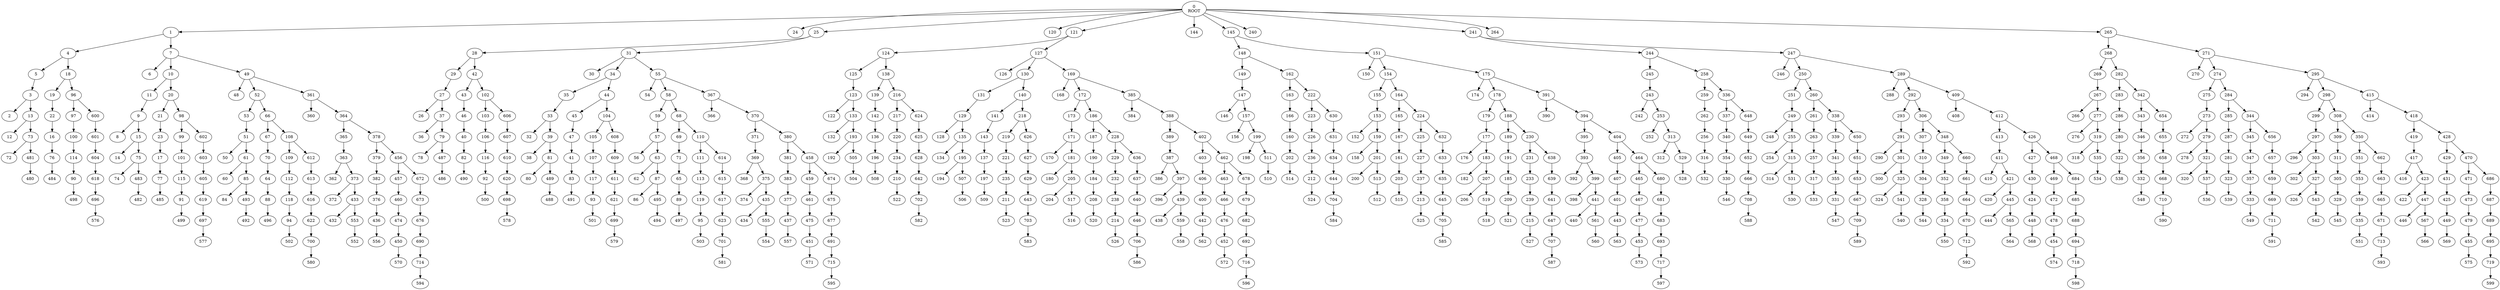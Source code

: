 digraph IST_t5 {
  rankdir=TB;
  0 [label="0\nROOT"];
  0 -> 1;
  3 -> 2;
  5 -> 3;
  1 -> 4;
  4 -> 5;
  7 -> 6;
  1 -> 7;
  9 -> 8;
  11 -> 9;
  7 -> 10;
  10 -> 11;
  13 -> 12;
  3 -> 13;
  15 -> 14;
  9 -> 15;
  22 -> 16;
  23 -> 17;
  4 -> 18;
  18 -> 19;
  10 -> 20;
  20 -> 21;
  19 -> 22;
  21 -> 23;
  0 -> 24;
  0 -> 25;
  27 -> 26;
  29 -> 27;
  25 -> 28;
  28 -> 29;
  31 -> 30;
  25 -> 31;
  33 -> 32;
  35 -> 33;
  31 -> 34;
  34 -> 35;
  37 -> 36;
  27 -> 37;
  39 -> 38;
  33 -> 39;
  46 -> 40;
  47 -> 41;
  28 -> 42;
  42 -> 43;
  34 -> 44;
  44 -> 45;
  43 -> 46;
  45 -> 47;
  49 -> 48;
  7 -> 49;
  51 -> 50;
  53 -> 51;
  49 -> 52;
  52 -> 53;
  55 -> 54;
  31 -> 55;
  57 -> 56;
  59 -> 57;
  55 -> 58;
  58 -> 59;
  61 -> 60;
  51 -> 61;
  63 -> 62;
  57 -> 63;
  70 -> 64;
  71 -> 65;
  52 -> 66;
  66 -> 67;
  58 -> 68;
  68 -> 69;
  67 -> 70;
  69 -> 71;
  73 -> 72;
  13 -> 73;
  75 -> 74;
  15 -> 75;
  16 -> 76;
  17 -> 77;
  79 -> 78;
  37 -> 79;
  81 -> 80;
  39 -> 81;
  40 -> 82;
  41 -> 83;
  85 -> 84;
  61 -> 85;
  87 -> 86;
  63 -> 87;
  64 -> 88;
  65 -> 89;
  114 -> 90;
  115 -> 91;
  116 -> 92;
  117 -> 93;
  118 -> 94;
  119 -> 95;
  18 -> 96;
  96 -> 97;
  20 -> 98;
  98 -> 99;
  97 -> 100;
  99 -> 101;
  42 -> 102;
  102 -> 103;
  44 -> 104;
  104 -> 105;
  103 -> 106;
  105 -> 107;
  66 -> 108;
  108 -> 109;
  68 -> 110;
  110 -> 111;
  109 -> 112;
  111 -> 113;
  100 -> 114;
  101 -> 115;
  106 -> 116;
  107 -> 117;
  112 -> 118;
  113 -> 119;
  0 -> 120;
  0 -> 121;
  123 -> 122;
  125 -> 123;
  121 -> 124;
  124 -> 125;
  127 -> 126;
  121 -> 127;
  129 -> 128;
  131 -> 129;
  127 -> 130;
  130 -> 131;
  133 -> 132;
  123 -> 133;
  135 -> 134;
  129 -> 135;
  142 -> 136;
  143 -> 137;
  124 -> 138;
  138 -> 139;
  130 -> 140;
  140 -> 141;
  139 -> 142;
  141 -> 143;
  0 -> 144;
  0 -> 145;
  147 -> 146;
  149 -> 147;
  145 -> 148;
  148 -> 149;
  151 -> 150;
  145 -> 151;
  153 -> 152;
  155 -> 153;
  151 -> 154;
  154 -> 155;
  157 -> 156;
  147 -> 157;
  159 -> 158;
  153 -> 159;
  166 -> 160;
  167 -> 161;
  148 -> 162;
  162 -> 163;
  154 -> 164;
  164 -> 165;
  163 -> 166;
  165 -> 167;
  169 -> 168;
  127 -> 169;
  171 -> 170;
  173 -> 171;
  169 -> 172;
  172 -> 173;
  175 -> 174;
  151 -> 175;
  177 -> 176;
  179 -> 177;
  175 -> 178;
  178 -> 179;
  181 -> 180;
  171 -> 181;
  183 -> 182;
  177 -> 183;
  190 -> 184;
  191 -> 185;
  172 -> 186;
  186 -> 187;
  178 -> 188;
  188 -> 189;
  187 -> 190;
  189 -> 191;
  193 -> 192;
  133 -> 193;
  195 -> 194;
  135 -> 195;
  136 -> 196;
  137 -> 197;
  199 -> 198;
  157 -> 199;
  201 -> 200;
  159 -> 201;
  160 -> 202;
  161 -> 203;
  205 -> 204;
  181 -> 205;
  207 -> 206;
  183 -> 207;
  184 -> 208;
  185 -> 209;
  234 -> 210;
  235 -> 211;
  236 -> 212;
  237 -> 213;
  238 -> 214;
  239 -> 215;
  138 -> 216;
  216 -> 217;
  140 -> 218;
  218 -> 219;
  217 -> 220;
  219 -> 221;
  162 -> 222;
  222 -> 223;
  164 -> 224;
  224 -> 225;
  223 -> 226;
  225 -> 227;
  186 -> 228;
  228 -> 229;
  188 -> 230;
  230 -> 231;
  229 -> 232;
  231 -> 233;
  220 -> 234;
  221 -> 235;
  226 -> 236;
  227 -> 237;
  232 -> 238;
  233 -> 239;
  0 -> 240;
  0 -> 241;
  243 -> 242;
  245 -> 243;
  241 -> 244;
  244 -> 245;
  247 -> 246;
  241 -> 247;
  249 -> 248;
  251 -> 249;
  247 -> 250;
  250 -> 251;
  253 -> 252;
  243 -> 253;
  255 -> 254;
  249 -> 255;
  262 -> 256;
  263 -> 257;
  244 -> 258;
  258 -> 259;
  250 -> 260;
  260 -> 261;
  259 -> 262;
  261 -> 263;
  0 -> 264;
  0 -> 265;
  267 -> 266;
  269 -> 267;
  265 -> 268;
  268 -> 269;
  271 -> 270;
  265 -> 271;
  273 -> 272;
  275 -> 273;
  271 -> 274;
  274 -> 275;
  277 -> 276;
  267 -> 277;
  279 -> 278;
  273 -> 279;
  286 -> 280;
  287 -> 281;
  268 -> 282;
  282 -> 283;
  274 -> 284;
  284 -> 285;
  283 -> 286;
  285 -> 287;
  289 -> 288;
  247 -> 289;
  291 -> 290;
  293 -> 291;
  289 -> 292;
  292 -> 293;
  295 -> 294;
  271 -> 295;
  297 -> 296;
  299 -> 297;
  295 -> 298;
  298 -> 299;
  301 -> 300;
  291 -> 301;
  303 -> 302;
  297 -> 303;
  310 -> 304;
  311 -> 305;
  292 -> 306;
  306 -> 307;
  298 -> 308;
  308 -> 309;
  307 -> 310;
  309 -> 311;
  313 -> 312;
  253 -> 313;
  315 -> 314;
  255 -> 315;
  256 -> 316;
  257 -> 317;
  319 -> 318;
  277 -> 319;
  321 -> 320;
  279 -> 321;
  280 -> 322;
  281 -> 323;
  325 -> 324;
  301 -> 325;
  327 -> 326;
  303 -> 327;
  304 -> 328;
  305 -> 329;
  354 -> 330;
  355 -> 331;
  356 -> 332;
  357 -> 333;
  358 -> 334;
  359 -> 335;
  258 -> 336;
  336 -> 337;
  260 -> 338;
  338 -> 339;
  337 -> 340;
  339 -> 341;
  282 -> 342;
  342 -> 343;
  284 -> 344;
  344 -> 345;
  343 -> 346;
  345 -> 347;
  306 -> 348;
  348 -> 349;
  308 -> 350;
  350 -> 351;
  349 -> 352;
  351 -> 353;
  340 -> 354;
  341 -> 355;
  346 -> 356;
  347 -> 357;
  352 -> 358;
  353 -> 359;
  361 -> 360;
  49 -> 361;
  363 -> 362;
  365 -> 363;
  361 -> 364;
  364 -> 365;
  367 -> 366;
  55 -> 367;
  369 -> 368;
  371 -> 369;
  367 -> 370;
  370 -> 371;
  373 -> 372;
  363 -> 373;
  375 -> 374;
  369 -> 375;
  382 -> 376;
  383 -> 377;
  364 -> 378;
  378 -> 379;
  370 -> 380;
  380 -> 381;
  379 -> 382;
  381 -> 383;
  385 -> 384;
  169 -> 385;
  387 -> 386;
  389 -> 387;
  385 -> 388;
  388 -> 389;
  391 -> 390;
  175 -> 391;
  393 -> 392;
  395 -> 393;
  391 -> 394;
  394 -> 395;
  397 -> 396;
  387 -> 397;
  399 -> 398;
  393 -> 399;
  406 -> 400;
  407 -> 401;
  388 -> 402;
  402 -> 403;
  394 -> 404;
  404 -> 405;
  403 -> 406;
  405 -> 407;
  409 -> 408;
  289 -> 409;
  411 -> 410;
  413 -> 411;
  409 -> 412;
  412 -> 413;
  415 -> 414;
  295 -> 415;
  417 -> 416;
  419 -> 417;
  415 -> 418;
  418 -> 419;
  421 -> 420;
  411 -> 421;
  423 -> 422;
  417 -> 423;
  430 -> 424;
  431 -> 425;
  412 -> 426;
  426 -> 427;
  418 -> 428;
  428 -> 429;
  427 -> 430;
  429 -> 431;
  433 -> 432;
  373 -> 433;
  435 -> 434;
  375 -> 435;
  376 -> 436;
  377 -> 437;
  439 -> 438;
  397 -> 439;
  441 -> 440;
  399 -> 441;
  400 -> 442;
  401 -> 443;
  445 -> 444;
  421 -> 445;
  447 -> 446;
  423 -> 447;
  424 -> 448;
  425 -> 449;
  474 -> 450;
  475 -> 451;
  476 -> 452;
  477 -> 453;
  478 -> 454;
  479 -> 455;
  378 -> 456;
  456 -> 457;
  380 -> 458;
  458 -> 459;
  457 -> 460;
  459 -> 461;
  402 -> 462;
  462 -> 463;
  404 -> 464;
  464 -> 465;
  463 -> 466;
  465 -> 467;
  426 -> 468;
  468 -> 469;
  428 -> 470;
  470 -> 471;
  469 -> 472;
  471 -> 473;
  460 -> 474;
  461 -> 475;
  466 -> 476;
  467 -> 477;
  472 -> 478;
  473 -> 479;
  481 -> 480;
  73 -> 481;
  483 -> 482;
  75 -> 483;
  76 -> 484;
  77 -> 485;
  487 -> 486;
  79 -> 487;
  489 -> 488;
  81 -> 489;
  82 -> 490;
  83 -> 491;
  493 -> 492;
  85 -> 493;
  495 -> 494;
  87 -> 495;
  88 -> 496;
  89 -> 497;
  90 -> 498;
  91 -> 499;
  92 -> 500;
  93 -> 501;
  94 -> 502;
  95 -> 503;
  505 -> 504;
  193 -> 505;
  507 -> 506;
  195 -> 507;
  196 -> 508;
  197 -> 509;
  511 -> 510;
  199 -> 511;
  513 -> 512;
  201 -> 513;
  202 -> 514;
  203 -> 515;
  517 -> 516;
  205 -> 517;
  519 -> 518;
  207 -> 519;
  208 -> 520;
  209 -> 521;
  210 -> 522;
  211 -> 523;
  212 -> 524;
  213 -> 525;
  214 -> 526;
  215 -> 527;
  529 -> 528;
  313 -> 529;
  531 -> 530;
  315 -> 531;
  316 -> 532;
  317 -> 533;
  535 -> 534;
  319 -> 535;
  537 -> 536;
  321 -> 537;
  322 -> 538;
  323 -> 539;
  541 -> 540;
  325 -> 541;
  543 -> 542;
  327 -> 543;
  328 -> 544;
  329 -> 545;
  330 -> 546;
  331 -> 547;
  332 -> 548;
  333 -> 549;
  334 -> 550;
  335 -> 551;
  553 -> 552;
  433 -> 553;
  555 -> 554;
  435 -> 555;
  436 -> 556;
  437 -> 557;
  559 -> 558;
  439 -> 559;
  561 -> 560;
  441 -> 561;
  442 -> 562;
  443 -> 563;
  565 -> 564;
  445 -> 565;
  567 -> 566;
  447 -> 567;
  448 -> 568;
  449 -> 569;
  450 -> 570;
  451 -> 571;
  452 -> 572;
  453 -> 573;
  454 -> 574;
  455 -> 575;
  696 -> 576;
  697 -> 577;
  698 -> 578;
  699 -> 579;
  700 -> 580;
  701 -> 581;
  702 -> 582;
  703 -> 583;
  704 -> 584;
  705 -> 585;
  706 -> 586;
  707 -> 587;
  708 -> 588;
  709 -> 589;
  710 -> 590;
  711 -> 591;
  712 -> 592;
  713 -> 593;
  714 -> 594;
  715 -> 595;
  716 -> 596;
  717 -> 597;
  718 -> 598;
  719 -> 599;
  96 -> 600;
  600 -> 601;
  98 -> 602;
  602 -> 603;
  601 -> 604;
  603 -> 605;
  102 -> 606;
  606 -> 607;
  104 -> 608;
  608 -> 609;
  607 -> 610;
  609 -> 611;
  108 -> 612;
  612 -> 613;
  110 -> 614;
  614 -> 615;
  613 -> 616;
  615 -> 617;
  604 -> 618;
  605 -> 619;
  610 -> 620;
  611 -> 621;
  616 -> 622;
  617 -> 623;
  216 -> 624;
  624 -> 625;
  218 -> 626;
  626 -> 627;
  625 -> 628;
  627 -> 629;
  222 -> 630;
  630 -> 631;
  224 -> 632;
  632 -> 633;
  631 -> 634;
  633 -> 635;
  228 -> 636;
  636 -> 637;
  230 -> 638;
  638 -> 639;
  637 -> 640;
  639 -> 641;
  628 -> 642;
  629 -> 643;
  634 -> 644;
  635 -> 645;
  640 -> 646;
  641 -> 647;
  336 -> 648;
  648 -> 649;
  338 -> 650;
  650 -> 651;
  649 -> 652;
  651 -> 653;
  342 -> 654;
  654 -> 655;
  344 -> 656;
  656 -> 657;
  655 -> 658;
  657 -> 659;
  348 -> 660;
  660 -> 661;
  350 -> 662;
  662 -> 663;
  661 -> 664;
  663 -> 665;
  652 -> 666;
  653 -> 667;
  658 -> 668;
  659 -> 669;
  664 -> 670;
  665 -> 671;
  456 -> 672;
  672 -> 673;
  458 -> 674;
  674 -> 675;
  673 -> 676;
  675 -> 677;
  462 -> 678;
  678 -> 679;
  464 -> 680;
  680 -> 681;
  679 -> 682;
  681 -> 683;
  468 -> 684;
  684 -> 685;
  470 -> 686;
  686 -> 687;
  685 -> 688;
  687 -> 689;
  676 -> 690;
  677 -> 691;
  682 -> 692;
  683 -> 693;
  688 -> 694;
  689 -> 695;
  618 -> 696;
  619 -> 697;
  620 -> 698;
  621 -> 699;
  622 -> 700;
  623 -> 701;
  642 -> 702;
  643 -> 703;
  644 -> 704;
  645 -> 705;
  646 -> 706;
  647 -> 707;
  666 -> 708;
  667 -> 709;
  668 -> 710;
  669 -> 711;
  670 -> 712;
  671 -> 713;
  690 -> 714;
  691 -> 715;
  692 -> 716;
  693 -> 717;
  694 -> 718;
  695 -> 719;
}
